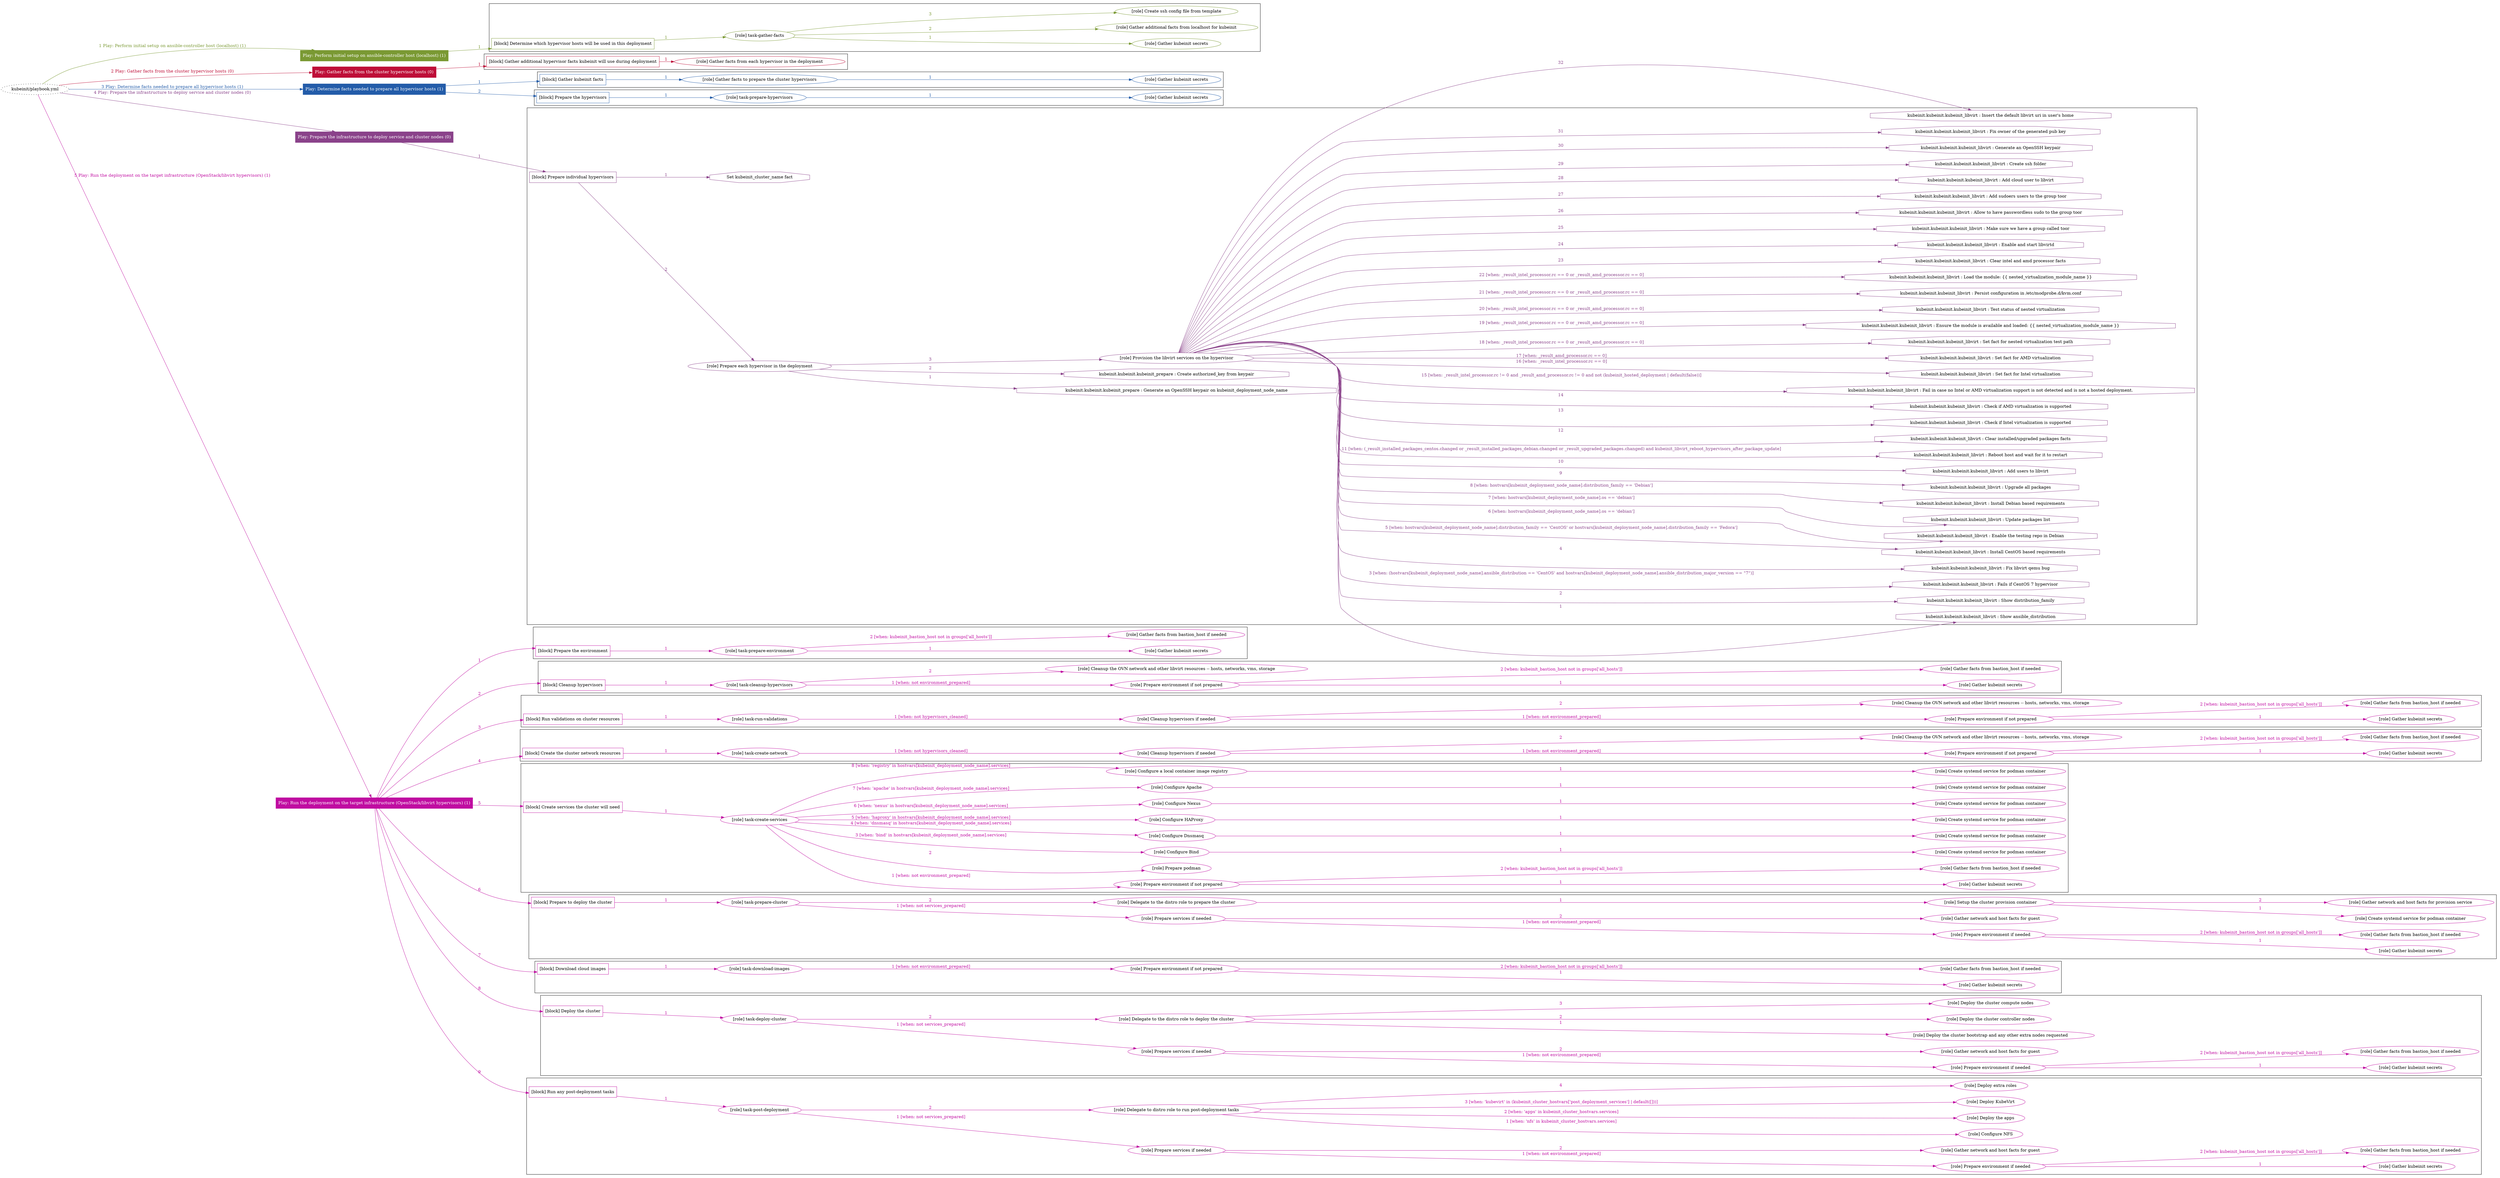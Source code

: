 digraph {
	graph [concentrate=true ordering=in rankdir=LR ratio=fill]
	edge [esep=5 sep=10]
	"kubeinit/playbook.yml" [URL="/home/runner/work/kubeinit/kubeinit/kubeinit/playbook.yml" id=playbook_8832361f style=dotted]
	"kubeinit/playbook.yml" -> play_fb7b50dc [label="1 Play: Perform initial setup on ansible-controller host (localhost) (1)" color="#7a9933" fontcolor="#7a9933" id=edge_play_fb7b50dc labeltooltip="1 Play: Perform initial setup on ansible-controller host (localhost) (1)" tooltip="1 Play: Perform initial setup on ansible-controller host (localhost) (1)"]
	subgraph "Play: Perform initial setup on ansible-controller host (localhost) (1)" {
		play_fb7b50dc [label="Play: Perform initial setup on ansible-controller host (localhost) (1)" URL="/home/runner/work/kubeinit/kubeinit/kubeinit/playbook.yml" color="#7a9933" fontcolor="#ffffff" id=play_fb7b50dc shape=box style=filled tooltip=localhost]
		play_fb7b50dc -> block_d6e3ef07 [label=1 color="#7a9933" fontcolor="#7a9933" id=edge_block_d6e3ef07 labeltooltip=1 tooltip=1]
		subgraph cluster_block_d6e3ef07 {
			block_d6e3ef07 [label="[block] Determine which hypervisor hosts will be used in this deployment" URL="/home/runner/work/kubeinit/kubeinit/kubeinit/playbook.yml" color="#7a9933" id=block_d6e3ef07 labeltooltip="Determine which hypervisor hosts will be used in this deployment" shape=box tooltip="Determine which hypervisor hosts will be used in this deployment"]
			block_d6e3ef07 -> role_ea042eae [label="1 " color="#7a9933" fontcolor="#7a9933" id=edge_role_ea042eae labeltooltip="1 " tooltip="1 "]
			subgraph "task-gather-facts" {
				role_ea042eae [label="[role] task-gather-facts" URL="/home/runner/work/kubeinit/kubeinit/kubeinit/playbook.yml" color="#7a9933" id=role_ea042eae tooltip="task-gather-facts"]
				role_ea042eae -> role_7c4f4bb5 [label="1 " color="#7a9933" fontcolor="#7a9933" id=edge_role_7c4f4bb5 labeltooltip="1 " tooltip="1 "]
				subgraph "Gather kubeinit secrets" {
					role_7c4f4bb5 [label="[role] Gather kubeinit secrets" URL="/home/runner/.ansible/collections/ansible_collections/kubeinit/kubeinit/roles/kubeinit_prepare/tasks/build_hypervisors_group.yml" color="#7a9933" id=role_7c4f4bb5 tooltip="Gather kubeinit secrets"]
				}
				role_ea042eae -> role_e88271ab [label="2 " color="#7a9933" fontcolor="#7a9933" id=edge_role_e88271ab labeltooltip="2 " tooltip="2 "]
				subgraph "Gather additional facts from localhost for kubeinit" {
					role_e88271ab [label="[role] Gather additional facts from localhost for kubeinit" URL="/home/runner/.ansible/collections/ansible_collections/kubeinit/kubeinit/roles/kubeinit_prepare/tasks/build_hypervisors_group.yml" color="#7a9933" id=role_e88271ab tooltip="Gather additional facts from localhost for kubeinit"]
				}
				role_ea042eae -> role_bf041a43 [label="3 " color="#7a9933" fontcolor="#7a9933" id=edge_role_bf041a43 labeltooltip="3 " tooltip="3 "]
				subgraph "Create ssh config file from template" {
					role_bf041a43 [label="[role] Create ssh config file from template" URL="/home/runner/.ansible/collections/ansible_collections/kubeinit/kubeinit/roles/kubeinit_prepare/tasks/build_hypervisors_group.yml" color="#7a9933" id=role_bf041a43 tooltip="Create ssh config file from template"]
				}
			}
		}
	}
	"kubeinit/playbook.yml" -> play_dde302b9 [label="2 Play: Gather facts from the cluster hypervisor hosts (0)" color="#be0e38" fontcolor="#be0e38" id=edge_play_dde302b9 labeltooltip="2 Play: Gather facts from the cluster hypervisor hosts (0)" tooltip="2 Play: Gather facts from the cluster hypervisor hosts (0)"]
	subgraph "Play: Gather facts from the cluster hypervisor hosts (0)" {
		play_dde302b9 [label="Play: Gather facts from the cluster hypervisor hosts (0)" URL="/home/runner/work/kubeinit/kubeinit/kubeinit/playbook.yml" color="#be0e38" fontcolor="#ffffff" id=play_dde302b9 shape=box style=filled tooltip="Play: Gather facts from the cluster hypervisor hosts (0)"]
		play_dde302b9 -> block_35c77e4e [label=1 color="#be0e38" fontcolor="#be0e38" id=edge_block_35c77e4e labeltooltip=1 tooltip=1]
		subgraph cluster_block_35c77e4e {
			block_35c77e4e [label="[block] Gather additional hypervisor facts kubeinit will use during deployment" URL="/home/runner/work/kubeinit/kubeinit/kubeinit/playbook.yml" color="#be0e38" id=block_35c77e4e labeltooltip="Gather additional hypervisor facts kubeinit will use during deployment" shape=box tooltip="Gather additional hypervisor facts kubeinit will use during deployment"]
			block_35c77e4e -> role_5adce451 [label="1 " color="#be0e38" fontcolor="#be0e38" id=edge_role_5adce451 labeltooltip="1 " tooltip="1 "]
			subgraph "Gather facts from each hypervisor in the deployment" {
				role_5adce451 [label="[role] Gather facts from each hypervisor in the deployment" URL="/home/runner/work/kubeinit/kubeinit/kubeinit/playbook.yml" color="#be0e38" id=role_5adce451 tooltip="Gather facts from each hypervisor in the deployment"]
			}
		}
	}
	"kubeinit/playbook.yml" -> play_1c64f343 [label="3 Play: Determine facts needed to prepare all hypervisor hosts (1)" color="#235ca9" fontcolor="#235ca9" id=edge_play_1c64f343 labeltooltip="3 Play: Determine facts needed to prepare all hypervisor hosts (1)" tooltip="3 Play: Determine facts needed to prepare all hypervisor hosts (1)"]
	subgraph "Play: Determine facts needed to prepare all hypervisor hosts (1)" {
		play_1c64f343 [label="Play: Determine facts needed to prepare all hypervisor hosts (1)" URL="/home/runner/work/kubeinit/kubeinit/kubeinit/playbook.yml" color="#235ca9" fontcolor="#ffffff" id=play_1c64f343 shape=box style=filled tooltip=localhost]
		play_1c64f343 -> block_7ca471f5 [label=1 color="#235ca9" fontcolor="#235ca9" id=edge_block_7ca471f5 labeltooltip=1 tooltip=1]
		subgraph cluster_block_7ca471f5 {
			block_7ca471f5 [label="[block] Gather kubeinit facts" URL="/home/runner/work/kubeinit/kubeinit/kubeinit/playbook.yml" color="#235ca9" id=block_7ca471f5 labeltooltip="Gather kubeinit facts" shape=box tooltip="Gather kubeinit facts"]
			block_7ca471f5 -> role_f121265e [label="1 " color="#235ca9" fontcolor="#235ca9" id=edge_role_f121265e labeltooltip="1 " tooltip="1 "]
			subgraph "Gather facts to prepare the cluster hypervisors" {
				role_f121265e [label="[role] Gather facts to prepare the cluster hypervisors" URL="/home/runner/work/kubeinit/kubeinit/kubeinit/playbook.yml" color="#235ca9" id=role_f121265e tooltip="Gather facts to prepare the cluster hypervisors"]
				role_f121265e -> role_19e95360 [label="1 " color="#235ca9" fontcolor="#235ca9" id=edge_role_19e95360 labeltooltip="1 " tooltip="1 "]
				subgraph "Gather kubeinit secrets" {
					role_19e95360 [label="[role] Gather kubeinit secrets" URL="/home/runner/.ansible/collections/ansible_collections/kubeinit/kubeinit/roles/kubeinit_prepare/tasks/gather_kubeinit_facts.yml" color="#235ca9" id=role_19e95360 tooltip="Gather kubeinit secrets"]
				}
			}
		}
		play_1c64f343 -> block_682bed7f [label=2 color="#235ca9" fontcolor="#235ca9" id=edge_block_682bed7f labeltooltip=2 tooltip=2]
		subgraph cluster_block_682bed7f {
			block_682bed7f [label="[block] Prepare the hypervisors" URL="/home/runner/work/kubeinit/kubeinit/kubeinit/playbook.yml" color="#235ca9" id=block_682bed7f labeltooltip="Prepare the hypervisors" shape=box tooltip="Prepare the hypervisors"]
			block_682bed7f -> role_dd1b0e29 [label="1 " color="#235ca9" fontcolor="#235ca9" id=edge_role_dd1b0e29 labeltooltip="1 " tooltip="1 "]
			subgraph "task-prepare-hypervisors" {
				role_dd1b0e29 [label="[role] task-prepare-hypervisors" URL="/home/runner/work/kubeinit/kubeinit/kubeinit/playbook.yml" color="#235ca9" id=role_dd1b0e29 tooltip="task-prepare-hypervisors"]
				role_dd1b0e29 -> role_381b8f26 [label="1 " color="#235ca9" fontcolor="#235ca9" id=edge_role_381b8f26 labeltooltip="1 " tooltip="1 "]
				subgraph "Gather kubeinit secrets" {
					role_381b8f26 [label="[role] Gather kubeinit secrets" URL="/home/runner/.ansible/collections/ansible_collections/kubeinit/kubeinit/roles/kubeinit_prepare/tasks/gather_kubeinit_facts.yml" color="#235ca9" id=role_381b8f26 tooltip="Gather kubeinit secrets"]
				}
			}
		}
	}
	"kubeinit/playbook.yml" -> play_638ae501 [label="4 Play: Prepare the infrastructure to deploy service and cluster nodes (0)" color="#8a428a" fontcolor="#8a428a" id=edge_play_638ae501 labeltooltip="4 Play: Prepare the infrastructure to deploy service and cluster nodes (0)" tooltip="4 Play: Prepare the infrastructure to deploy service and cluster nodes (0)"]
	subgraph "Play: Prepare the infrastructure to deploy service and cluster nodes (0)" {
		play_638ae501 [label="Play: Prepare the infrastructure to deploy service and cluster nodes (0)" URL="/home/runner/work/kubeinit/kubeinit/kubeinit/playbook.yml" color="#8a428a" fontcolor="#ffffff" id=play_638ae501 shape=box style=filled tooltip="Play: Prepare the infrastructure to deploy service and cluster nodes (0)"]
		play_638ae501 -> block_9a70b09a [label=1 color="#8a428a" fontcolor="#8a428a" id=edge_block_9a70b09a labeltooltip=1 tooltip=1]
		subgraph cluster_block_9a70b09a {
			block_9a70b09a [label="[block] Prepare individual hypervisors" URL="/home/runner/work/kubeinit/kubeinit/kubeinit/playbook.yml" color="#8a428a" id=block_9a70b09a labeltooltip="Prepare individual hypervisors" shape=box tooltip="Prepare individual hypervisors"]
			block_9a70b09a -> role_0c49ab7f [label="2 " color="#8a428a" fontcolor="#8a428a" id=edge_role_0c49ab7f labeltooltip="2 " tooltip="2 "]
			subgraph "Prepare each hypervisor in the deployment" {
				role_0c49ab7f [label="[role] Prepare each hypervisor in the deployment" URL="/home/runner/work/kubeinit/kubeinit/kubeinit/playbook.yml" color="#8a428a" id=role_0c49ab7f tooltip="Prepare each hypervisor in the deployment"]
				task_9b80ab36 [label="kubeinit.kubeinit.kubeinit_prepare : Generate an OpenSSH keypair on kubeinit_deployment_node_name" URL="/home/runner/.ansible/collections/ansible_collections/kubeinit/kubeinit/roles/kubeinit_prepare/tasks/prepare_hypervisor.yml" color="#8a428a" id=task_9b80ab36 shape=octagon tooltip="kubeinit.kubeinit.kubeinit_prepare : Generate an OpenSSH keypair on kubeinit_deployment_node_name"]
				role_0c49ab7f -> task_9b80ab36 [label="1 " color="#8a428a" fontcolor="#8a428a" id=edge_task_9b80ab36 labeltooltip="1 " tooltip="1 "]
				task_265442b9 [label="kubeinit.kubeinit.kubeinit_prepare : Create authorized_key from keypair" URL="/home/runner/.ansible/collections/ansible_collections/kubeinit/kubeinit/roles/kubeinit_prepare/tasks/prepare_hypervisor.yml" color="#8a428a" id=task_265442b9 shape=octagon tooltip="kubeinit.kubeinit.kubeinit_prepare : Create authorized_key from keypair"]
				role_0c49ab7f -> task_265442b9 [label="2 " color="#8a428a" fontcolor="#8a428a" id=edge_task_265442b9 labeltooltip="2 " tooltip="2 "]
				role_0c49ab7f -> role_f7c6406c [label="3 " color="#8a428a" fontcolor="#8a428a" id=edge_role_f7c6406c labeltooltip="3 " tooltip="3 "]
				subgraph "Provision the libvirt services on the hypervisor" {
					role_f7c6406c [label="[role] Provision the libvirt services on the hypervisor" URL="/home/runner/.ansible/collections/ansible_collections/kubeinit/kubeinit/roles/kubeinit_prepare/tasks/prepare_hypervisor.yml" color="#8a428a" id=role_f7c6406c tooltip="Provision the libvirt services on the hypervisor"]
					task_81299410 [label="kubeinit.kubeinit.kubeinit_libvirt : Show ansible_distribution" URL="/home/runner/.ansible/collections/ansible_collections/kubeinit/kubeinit/roles/kubeinit_libvirt/tasks/main.yml" color="#8a428a" id=task_81299410 shape=octagon tooltip="kubeinit.kubeinit.kubeinit_libvirt : Show ansible_distribution"]
					role_f7c6406c -> task_81299410 [label="1 " color="#8a428a" fontcolor="#8a428a" id=edge_task_81299410 labeltooltip="1 " tooltip="1 "]
					task_5ddbc675 [label="kubeinit.kubeinit.kubeinit_libvirt : Show distribution_family" URL="/home/runner/.ansible/collections/ansible_collections/kubeinit/kubeinit/roles/kubeinit_libvirt/tasks/main.yml" color="#8a428a" id=task_5ddbc675 shape=octagon tooltip="kubeinit.kubeinit.kubeinit_libvirt : Show distribution_family"]
					role_f7c6406c -> task_5ddbc675 [label="2 " color="#8a428a" fontcolor="#8a428a" id=edge_task_5ddbc675 labeltooltip="2 " tooltip="2 "]
					task_10191a6c [label="kubeinit.kubeinit.kubeinit_libvirt : Fails if CentOS 7 hypervisor" URL="/home/runner/.ansible/collections/ansible_collections/kubeinit/kubeinit/roles/kubeinit_libvirt/tasks/main.yml" color="#8a428a" id=task_10191a6c shape=octagon tooltip="kubeinit.kubeinit.kubeinit_libvirt : Fails if CentOS 7 hypervisor"]
					role_f7c6406c -> task_10191a6c [label="3 [when: (hostvars[kubeinit_deployment_node_name].ansible_distribution == 'CentOS' and hostvars[kubeinit_deployment_node_name].ansible_distribution_major_version == \"7\")]" color="#8a428a" fontcolor="#8a428a" id=edge_task_10191a6c labeltooltip="3 [when: (hostvars[kubeinit_deployment_node_name].ansible_distribution == 'CentOS' and hostvars[kubeinit_deployment_node_name].ansible_distribution_major_version == \"7\")]" tooltip="3 [when: (hostvars[kubeinit_deployment_node_name].ansible_distribution == 'CentOS' and hostvars[kubeinit_deployment_node_name].ansible_distribution_major_version == \"7\")]"]
					task_230d0cef [label="kubeinit.kubeinit.kubeinit_libvirt : Fix libvirt qemu bug" URL="/home/runner/.ansible/collections/ansible_collections/kubeinit/kubeinit/roles/kubeinit_libvirt/tasks/main.yml" color="#8a428a" id=task_230d0cef shape=octagon tooltip="kubeinit.kubeinit.kubeinit_libvirt : Fix libvirt qemu bug"]
					role_f7c6406c -> task_230d0cef [label="4 " color="#8a428a" fontcolor="#8a428a" id=edge_task_230d0cef labeltooltip="4 " tooltip="4 "]
					task_2507d609 [label="kubeinit.kubeinit.kubeinit_libvirt : Install CentOS based requirements" URL="/home/runner/.ansible/collections/ansible_collections/kubeinit/kubeinit/roles/kubeinit_libvirt/tasks/main.yml" color="#8a428a" id=task_2507d609 shape=octagon tooltip="kubeinit.kubeinit.kubeinit_libvirt : Install CentOS based requirements"]
					role_f7c6406c -> task_2507d609 [label="5 [when: hostvars[kubeinit_deployment_node_name].distribution_family == 'CentOS' or hostvars[kubeinit_deployment_node_name].distribution_family == 'Fedora']" color="#8a428a" fontcolor="#8a428a" id=edge_task_2507d609 labeltooltip="5 [when: hostvars[kubeinit_deployment_node_name].distribution_family == 'CentOS' or hostvars[kubeinit_deployment_node_name].distribution_family == 'Fedora']" tooltip="5 [when: hostvars[kubeinit_deployment_node_name].distribution_family == 'CentOS' or hostvars[kubeinit_deployment_node_name].distribution_family == 'Fedora']"]
					task_e31292e5 [label="kubeinit.kubeinit.kubeinit_libvirt : Enable the testing repo in Debian" URL="/home/runner/.ansible/collections/ansible_collections/kubeinit/kubeinit/roles/kubeinit_libvirt/tasks/main.yml" color="#8a428a" id=task_e31292e5 shape=octagon tooltip="kubeinit.kubeinit.kubeinit_libvirt : Enable the testing repo in Debian"]
					role_f7c6406c -> task_e31292e5 [label="6 [when: hostvars[kubeinit_deployment_node_name].os == 'debian']" color="#8a428a" fontcolor="#8a428a" id=edge_task_e31292e5 labeltooltip="6 [when: hostvars[kubeinit_deployment_node_name].os == 'debian']" tooltip="6 [when: hostvars[kubeinit_deployment_node_name].os == 'debian']"]
					task_86d0bc04 [label="kubeinit.kubeinit.kubeinit_libvirt : Update packages list" URL="/home/runner/.ansible/collections/ansible_collections/kubeinit/kubeinit/roles/kubeinit_libvirt/tasks/main.yml" color="#8a428a" id=task_86d0bc04 shape=octagon tooltip="kubeinit.kubeinit.kubeinit_libvirt : Update packages list"]
					role_f7c6406c -> task_86d0bc04 [label="7 [when: hostvars[kubeinit_deployment_node_name].os == 'debian']" color="#8a428a" fontcolor="#8a428a" id=edge_task_86d0bc04 labeltooltip="7 [when: hostvars[kubeinit_deployment_node_name].os == 'debian']" tooltip="7 [when: hostvars[kubeinit_deployment_node_name].os == 'debian']"]
					task_907b46e3 [label="kubeinit.kubeinit.kubeinit_libvirt : Install Debian based requirements" URL="/home/runner/.ansible/collections/ansible_collections/kubeinit/kubeinit/roles/kubeinit_libvirt/tasks/main.yml" color="#8a428a" id=task_907b46e3 shape=octagon tooltip="kubeinit.kubeinit.kubeinit_libvirt : Install Debian based requirements"]
					role_f7c6406c -> task_907b46e3 [label="8 [when: hostvars[kubeinit_deployment_node_name].distribution_family == 'Debian']" color="#8a428a" fontcolor="#8a428a" id=edge_task_907b46e3 labeltooltip="8 [when: hostvars[kubeinit_deployment_node_name].distribution_family == 'Debian']" tooltip="8 [when: hostvars[kubeinit_deployment_node_name].distribution_family == 'Debian']"]
					task_4a835625 [label="kubeinit.kubeinit.kubeinit_libvirt : Upgrade all packages" URL="/home/runner/.ansible/collections/ansible_collections/kubeinit/kubeinit/roles/kubeinit_libvirt/tasks/main.yml" color="#8a428a" id=task_4a835625 shape=octagon tooltip="kubeinit.kubeinit.kubeinit_libvirt : Upgrade all packages"]
					role_f7c6406c -> task_4a835625 [label="9 " color="#8a428a" fontcolor="#8a428a" id=edge_task_4a835625 labeltooltip="9 " tooltip="9 "]
					task_4524b50d [label="kubeinit.kubeinit.kubeinit_libvirt : Add users to libvirt" URL="/home/runner/.ansible/collections/ansible_collections/kubeinit/kubeinit/roles/kubeinit_libvirt/tasks/main.yml" color="#8a428a" id=task_4524b50d shape=octagon tooltip="kubeinit.kubeinit.kubeinit_libvirt : Add users to libvirt"]
					role_f7c6406c -> task_4524b50d [label="10 " color="#8a428a" fontcolor="#8a428a" id=edge_task_4524b50d labeltooltip="10 " tooltip="10 "]
					task_56dc5c90 [label="kubeinit.kubeinit.kubeinit_libvirt : Reboot host and wait for it to restart" URL="/home/runner/.ansible/collections/ansible_collections/kubeinit/kubeinit/roles/kubeinit_libvirt/tasks/main.yml" color="#8a428a" id=task_56dc5c90 shape=octagon tooltip="kubeinit.kubeinit.kubeinit_libvirt : Reboot host and wait for it to restart"]
					role_f7c6406c -> task_56dc5c90 [label="11 [when: (_result_installed_packages_centos.changed or _result_installed_packages_debian.changed or _result_upgraded_packages.changed) and kubeinit_libvirt_reboot_hypervisors_after_package_update]" color="#8a428a" fontcolor="#8a428a" id=edge_task_56dc5c90 labeltooltip="11 [when: (_result_installed_packages_centos.changed or _result_installed_packages_debian.changed or _result_upgraded_packages.changed) and kubeinit_libvirt_reboot_hypervisors_after_package_update]" tooltip="11 [when: (_result_installed_packages_centos.changed or _result_installed_packages_debian.changed or _result_upgraded_packages.changed) and kubeinit_libvirt_reboot_hypervisors_after_package_update]"]
					task_ae62576c [label="kubeinit.kubeinit.kubeinit_libvirt : Clear installed/upgraded packages facts" URL="/home/runner/.ansible/collections/ansible_collections/kubeinit/kubeinit/roles/kubeinit_libvirt/tasks/main.yml" color="#8a428a" id=task_ae62576c shape=octagon tooltip="kubeinit.kubeinit.kubeinit_libvirt : Clear installed/upgraded packages facts"]
					role_f7c6406c -> task_ae62576c [label="12 " color="#8a428a" fontcolor="#8a428a" id=edge_task_ae62576c labeltooltip="12 " tooltip="12 "]
					task_5cf2266e [label="kubeinit.kubeinit.kubeinit_libvirt : Check if Intel virtualization is supported" URL="/home/runner/.ansible/collections/ansible_collections/kubeinit/kubeinit/roles/kubeinit_libvirt/tasks/main.yml" color="#8a428a" id=task_5cf2266e shape=octagon tooltip="kubeinit.kubeinit.kubeinit_libvirt : Check if Intel virtualization is supported"]
					role_f7c6406c -> task_5cf2266e [label="13 " color="#8a428a" fontcolor="#8a428a" id=edge_task_5cf2266e labeltooltip="13 " tooltip="13 "]
					task_f37c4802 [label="kubeinit.kubeinit.kubeinit_libvirt : Check if AMD virtualization is supported" URL="/home/runner/.ansible/collections/ansible_collections/kubeinit/kubeinit/roles/kubeinit_libvirt/tasks/main.yml" color="#8a428a" id=task_f37c4802 shape=octagon tooltip="kubeinit.kubeinit.kubeinit_libvirt : Check if AMD virtualization is supported"]
					role_f7c6406c -> task_f37c4802 [label="14 " color="#8a428a" fontcolor="#8a428a" id=edge_task_f37c4802 labeltooltip="14 " tooltip="14 "]
					task_ab1c9d41 [label="kubeinit.kubeinit.kubeinit_libvirt : Fail in case no Intel or AMD virtualization support is not detected and is not a hosted deployment." URL="/home/runner/.ansible/collections/ansible_collections/kubeinit/kubeinit/roles/kubeinit_libvirt/tasks/main.yml" color="#8a428a" id=task_ab1c9d41 shape=octagon tooltip="kubeinit.kubeinit.kubeinit_libvirt : Fail in case no Intel or AMD virtualization support is not detected and is not a hosted deployment."]
					role_f7c6406c -> task_ab1c9d41 [label="15 [when: _result_intel_processor.rc != 0 and _result_amd_processor.rc != 0 and not (kubeinit_hosted_deployment | default(false))]" color="#8a428a" fontcolor="#8a428a" id=edge_task_ab1c9d41 labeltooltip="15 [when: _result_intel_processor.rc != 0 and _result_amd_processor.rc != 0 and not (kubeinit_hosted_deployment | default(false))]" tooltip="15 [when: _result_intel_processor.rc != 0 and _result_amd_processor.rc != 0 and not (kubeinit_hosted_deployment | default(false))]"]
					task_dccbd6f1 [label="kubeinit.kubeinit.kubeinit_libvirt : Set fact for Intel virtualization" URL="/home/runner/.ansible/collections/ansible_collections/kubeinit/kubeinit/roles/kubeinit_libvirt/tasks/main.yml" color="#8a428a" id=task_dccbd6f1 shape=octagon tooltip="kubeinit.kubeinit.kubeinit_libvirt : Set fact for Intel virtualization"]
					role_f7c6406c -> task_dccbd6f1 [label="16 [when: _result_intel_processor.rc == 0]" color="#8a428a" fontcolor="#8a428a" id=edge_task_dccbd6f1 labeltooltip="16 [when: _result_intel_processor.rc == 0]" tooltip="16 [when: _result_intel_processor.rc == 0]"]
					task_30c577cd [label="kubeinit.kubeinit.kubeinit_libvirt : Set fact for AMD virtualization" URL="/home/runner/.ansible/collections/ansible_collections/kubeinit/kubeinit/roles/kubeinit_libvirt/tasks/main.yml" color="#8a428a" id=task_30c577cd shape=octagon tooltip="kubeinit.kubeinit.kubeinit_libvirt : Set fact for AMD virtualization"]
					role_f7c6406c -> task_30c577cd [label="17 [when: _result_amd_processor.rc == 0]" color="#8a428a" fontcolor="#8a428a" id=edge_task_30c577cd labeltooltip="17 [when: _result_amd_processor.rc == 0]" tooltip="17 [when: _result_amd_processor.rc == 0]"]
					task_9fde431c [label="kubeinit.kubeinit.kubeinit_libvirt : Set fact for nested virtualization test path" URL="/home/runner/.ansible/collections/ansible_collections/kubeinit/kubeinit/roles/kubeinit_libvirt/tasks/main.yml" color="#8a428a" id=task_9fde431c shape=octagon tooltip="kubeinit.kubeinit.kubeinit_libvirt : Set fact for nested virtualization test path"]
					role_f7c6406c -> task_9fde431c [label="18 [when: _result_intel_processor.rc == 0 or _result_amd_processor.rc == 0]" color="#8a428a" fontcolor="#8a428a" id=edge_task_9fde431c labeltooltip="18 [when: _result_intel_processor.rc == 0 or _result_amd_processor.rc == 0]" tooltip="18 [when: _result_intel_processor.rc == 0 or _result_amd_processor.rc == 0]"]
					task_416f3100 [label="kubeinit.kubeinit.kubeinit_libvirt : Ensure the module is available and loaded: {{ nested_virtualization_module_name }}" URL="/home/runner/.ansible/collections/ansible_collections/kubeinit/kubeinit/roles/kubeinit_libvirt/tasks/main.yml" color="#8a428a" id=task_416f3100 shape=octagon tooltip="kubeinit.kubeinit.kubeinit_libvirt : Ensure the module is available and loaded: {{ nested_virtualization_module_name }}"]
					role_f7c6406c -> task_416f3100 [label="19 [when: _result_intel_processor.rc == 0 or _result_amd_processor.rc == 0]" color="#8a428a" fontcolor="#8a428a" id=edge_task_416f3100 labeltooltip="19 [when: _result_intel_processor.rc == 0 or _result_amd_processor.rc == 0]" tooltip="19 [when: _result_intel_processor.rc == 0 or _result_amd_processor.rc == 0]"]
					task_87ad2700 [label="kubeinit.kubeinit.kubeinit_libvirt : Test status of nested virtualization" URL="/home/runner/.ansible/collections/ansible_collections/kubeinit/kubeinit/roles/kubeinit_libvirt/tasks/main.yml" color="#8a428a" id=task_87ad2700 shape=octagon tooltip="kubeinit.kubeinit.kubeinit_libvirt : Test status of nested virtualization"]
					role_f7c6406c -> task_87ad2700 [label="20 [when: _result_intel_processor.rc == 0 or _result_amd_processor.rc == 0]" color="#8a428a" fontcolor="#8a428a" id=edge_task_87ad2700 labeltooltip="20 [when: _result_intel_processor.rc == 0 or _result_amd_processor.rc == 0]" tooltip="20 [when: _result_intel_processor.rc == 0 or _result_amd_processor.rc == 0]"]
					task_f7d7c7c1 [label="kubeinit.kubeinit.kubeinit_libvirt : Persist configuration in /etc/modprobe.d/kvm.conf" URL="/home/runner/.ansible/collections/ansible_collections/kubeinit/kubeinit/roles/kubeinit_libvirt/tasks/main.yml" color="#8a428a" id=task_f7d7c7c1 shape=octagon tooltip="kubeinit.kubeinit.kubeinit_libvirt : Persist configuration in /etc/modprobe.d/kvm.conf"]
					role_f7c6406c -> task_f7d7c7c1 [label="21 [when: _result_intel_processor.rc == 0 or _result_amd_processor.rc == 0]" color="#8a428a" fontcolor="#8a428a" id=edge_task_f7d7c7c1 labeltooltip="21 [when: _result_intel_processor.rc == 0 or _result_amd_processor.rc == 0]" tooltip="21 [when: _result_intel_processor.rc == 0 or _result_amd_processor.rc == 0]"]
					task_7fbf7a97 [label="kubeinit.kubeinit.kubeinit_libvirt : Load the module: {{ nested_virtualization_module_name }}" URL="/home/runner/.ansible/collections/ansible_collections/kubeinit/kubeinit/roles/kubeinit_libvirt/tasks/main.yml" color="#8a428a" id=task_7fbf7a97 shape=octagon tooltip="kubeinit.kubeinit.kubeinit_libvirt : Load the module: {{ nested_virtualization_module_name }}"]
					role_f7c6406c -> task_7fbf7a97 [label="22 [when: _result_intel_processor.rc == 0 or _result_amd_processor.rc == 0]" color="#8a428a" fontcolor="#8a428a" id=edge_task_7fbf7a97 labeltooltip="22 [when: _result_intel_processor.rc == 0 or _result_amd_processor.rc == 0]" tooltip="22 [when: _result_intel_processor.rc == 0 or _result_amd_processor.rc == 0]"]
					task_161f25ac [label="kubeinit.kubeinit.kubeinit_libvirt : Clear intel and amd processor facts" URL="/home/runner/.ansible/collections/ansible_collections/kubeinit/kubeinit/roles/kubeinit_libvirt/tasks/main.yml" color="#8a428a" id=task_161f25ac shape=octagon tooltip="kubeinit.kubeinit.kubeinit_libvirt : Clear intel and amd processor facts"]
					role_f7c6406c -> task_161f25ac [label="23 " color="#8a428a" fontcolor="#8a428a" id=edge_task_161f25ac labeltooltip="23 " tooltip="23 "]
					task_8ed04770 [label="kubeinit.kubeinit.kubeinit_libvirt : Enable and start libvirtd" URL="/home/runner/.ansible/collections/ansible_collections/kubeinit/kubeinit/roles/kubeinit_libvirt/tasks/main.yml" color="#8a428a" id=task_8ed04770 shape=octagon tooltip="kubeinit.kubeinit.kubeinit_libvirt : Enable and start libvirtd"]
					role_f7c6406c -> task_8ed04770 [label="24 " color="#8a428a" fontcolor="#8a428a" id=edge_task_8ed04770 labeltooltip="24 " tooltip="24 "]
					task_f4c78ed4 [label="kubeinit.kubeinit.kubeinit_libvirt : Make sure we have a group called toor" URL="/home/runner/.ansible/collections/ansible_collections/kubeinit/kubeinit/roles/kubeinit_libvirt/tasks/60_create_cloud_user.yml" color="#8a428a" id=task_f4c78ed4 shape=octagon tooltip="kubeinit.kubeinit.kubeinit_libvirt : Make sure we have a group called toor"]
					role_f7c6406c -> task_f4c78ed4 [label="25 " color="#8a428a" fontcolor="#8a428a" id=edge_task_f4c78ed4 labeltooltip="25 " tooltip="25 "]
					task_82c20dcf [label="kubeinit.kubeinit.kubeinit_libvirt : Allow to have passwordless sudo to the group toor" URL="/home/runner/.ansible/collections/ansible_collections/kubeinit/kubeinit/roles/kubeinit_libvirt/tasks/60_create_cloud_user.yml" color="#8a428a" id=task_82c20dcf shape=octagon tooltip="kubeinit.kubeinit.kubeinit_libvirt : Allow to have passwordless sudo to the group toor"]
					role_f7c6406c -> task_82c20dcf [label="26 " color="#8a428a" fontcolor="#8a428a" id=edge_task_82c20dcf labeltooltip="26 " tooltip="26 "]
					task_698a7846 [label="kubeinit.kubeinit.kubeinit_libvirt : Add sudoers users to the group toor" URL="/home/runner/.ansible/collections/ansible_collections/kubeinit/kubeinit/roles/kubeinit_libvirt/tasks/60_create_cloud_user.yml" color="#8a428a" id=task_698a7846 shape=octagon tooltip="kubeinit.kubeinit.kubeinit_libvirt : Add sudoers users to the group toor"]
					role_f7c6406c -> task_698a7846 [label="27 " color="#8a428a" fontcolor="#8a428a" id=edge_task_698a7846 labeltooltip="27 " tooltip="27 "]
					task_00626c78 [label="kubeinit.kubeinit.kubeinit_libvirt : Add cloud user to libvirt" URL="/home/runner/.ansible/collections/ansible_collections/kubeinit/kubeinit/roles/kubeinit_libvirt/tasks/60_create_cloud_user.yml" color="#8a428a" id=task_00626c78 shape=octagon tooltip="kubeinit.kubeinit.kubeinit_libvirt : Add cloud user to libvirt"]
					role_f7c6406c -> task_00626c78 [label="28 " color="#8a428a" fontcolor="#8a428a" id=edge_task_00626c78 labeltooltip="28 " tooltip="28 "]
					task_a5020e73 [label="kubeinit.kubeinit.kubeinit_libvirt : Create ssh folder" URL="/home/runner/.ansible/collections/ansible_collections/kubeinit/kubeinit/roles/kubeinit_libvirt/tasks/60_create_cloud_user.yml" color="#8a428a" id=task_a5020e73 shape=octagon tooltip="kubeinit.kubeinit.kubeinit_libvirt : Create ssh folder"]
					role_f7c6406c -> task_a5020e73 [label="29 " color="#8a428a" fontcolor="#8a428a" id=edge_task_a5020e73 labeltooltip="29 " tooltip="29 "]
					task_d9cce4da [label="kubeinit.kubeinit.kubeinit_libvirt : Generate an OpenSSH keypair" URL="/home/runner/.ansible/collections/ansible_collections/kubeinit/kubeinit/roles/kubeinit_libvirt/tasks/60_create_cloud_user.yml" color="#8a428a" id=task_d9cce4da shape=octagon tooltip="kubeinit.kubeinit.kubeinit_libvirt : Generate an OpenSSH keypair"]
					role_f7c6406c -> task_d9cce4da [label="30 " color="#8a428a" fontcolor="#8a428a" id=edge_task_d9cce4da labeltooltip="30 " tooltip="30 "]
					task_91f39bd8 [label="kubeinit.kubeinit.kubeinit_libvirt : Fix owner of the generated pub key" URL="/home/runner/.ansible/collections/ansible_collections/kubeinit/kubeinit/roles/kubeinit_libvirt/tasks/60_create_cloud_user.yml" color="#8a428a" id=task_91f39bd8 shape=octagon tooltip="kubeinit.kubeinit.kubeinit_libvirt : Fix owner of the generated pub key"]
					role_f7c6406c -> task_91f39bd8 [label="31 " color="#8a428a" fontcolor="#8a428a" id=edge_task_91f39bd8 labeltooltip="31 " tooltip="31 "]
					task_30c72eb1 [label="kubeinit.kubeinit.kubeinit_libvirt : Insert the default libvirt uri in user's home" URL="/home/runner/.ansible/collections/ansible_collections/kubeinit/kubeinit/roles/kubeinit_libvirt/tasks/60_create_cloud_user.yml" color="#8a428a" id=task_30c72eb1 shape=octagon tooltip="kubeinit.kubeinit.kubeinit_libvirt : Insert the default libvirt uri in user's home"]
					role_f7c6406c -> task_30c72eb1 [label="32 " color="#8a428a" fontcolor="#8a428a" id=edge_task_30c72eb1 labeltooltip="32 " tooltip="32 "]
				}
			}
			task_bfc7970a [label="Set kubeinit_cluster_name fact" URL="/home/runner/work/kubeinit/kubeinit/kubeinit/playbook.yml" color="#8a428a" id=task_bfc7970a shape=octagon tooltip="Set kubeinit_cluster_name fact"]
			block_9a70b09a -> task_bfc7970a [label="1 " color="#8a428a" fontcolor="#8a428a" id=edge_task_bfc7970a labeltooltip="1 " tooltip="1 "]
		}
	}
	"kubeinit/playbook.yml" -> play_e6959d1b [label="5 Play: Run the deployment on the target infrastructure (OpenStack/libvirt hypervisors) (1)" color="#c00ca1" fontcolor="#c00ca1" id=edge_play_e6959d1b labeltooltip="5 Play: Run the deployment on the target infrastructure (OpenStack/libvirt hypervisors) (1)" tooltip="5 Play: Run the deployment on the target infrastructure (OpenStack/libvirt hypervisors) (1)"]
	subgraph "Play: Run the deployment on the target infrastructure (OpenStack/libvirt hypervisors) (1)" {
		play_e6959d1b [label="Play: Run the deployment on the target infrastructure (OpenStack/libvirt hypervisors) (1)" URL="/home/runner/work/kubeinit/kubeinit/kubeinit/playbook.yml" color="#c00ca1" fontcolor="#ffffff" id=play_e6959d1b shape=box style=filled tooltip=localhost]
		play_e6959d1b -> block_bc46255d [label=1 color="#c00ca1" fontcolor="#c00ca1" id=edge_block_bc46255d labeltooltip=1 tooltip=1]
		subgraph cluster_block_bc46255d {
			block_bc46255d [label="[block] Prepare the environment" URL="/home/runner/work/kubeinit/kubeinit/kubeinit/playbook.yml" color="#c00ca1" id=block_bc46255d labeltooltip="Prepare the environment" shape=box tooltip="Prepare the environment"]
			block_bc46255d -> role_307fff57 [label="1 " color="#c00ca1" fontcolor="#c00ca1" id=edge_role_307fff57 labeltooltip="1 " tooltip="1 "]
			subgraph "task-prepare-environment" {
				role_307fff57 [label="[role] task-prepare-environment" URL="/home/runner/work/kubeinit/kubeinit/kubeinit/playbook.yml" color="#c00ca1" id=role_307fff57 tooltip="task-prepare-environment"]
				role_307fff57 -> role_6ac091e5 [label="1 " color="#c00ca1" fontcolor="#c00ca1" id=edge_role_6ac091e5 labeltooltip="1 " tooltip="1 "]
				subgraph "Gather kubeinit secrets" {
					role_6ac091e5 [label="[role] Gather kubeinit secrets" URL="/home/runner/.ansible/collections/ansible_collections/kubeinit/kubeinit/roles/kubeinit_prepare/tasks/gather_kubeinit_facts.yml" color="#c00ca1" id=role_6ac091e5 tooltip="Gather kubeinit secrets"]
				}
				role_307fff57 -> role_06e85ecb [label="2 [when: kubeinit_bastion_host not in groups['all_hosts']]" color="#c00ca1" fontcolor="#c00ca1" id=edge_role_06e85ecb labeltooltip="2 [when: kubeinit_bastion_host not in groups['all_hosts']]" tooltip="2 [when: kubeinit_bastion_host not in groups['all_hosts']]"]
				subgraph "Gather facts from bastion_host if needed" {
					role_06e85ecb [label="[role] Gather facts from bastion_host if needed" URL="/home/runner/.ansible/collections/ansible_collections/kubeinit/kubeinit/roles/kubeinit_prepare/tasks/main.yml" color="#c00ca1" id=role_06e85ecb tooltip="Gather facts from bastion_host if needed"]
				}
			}
		}
		play_e6959d1b -> block_3d224ebd [label=2 color="#c00ca1" fontcolor="#c00ca1" id=edge_block_3d224ebd labeltooltip=2 tooltip=2]
		subgraph cluster_block_3d224ebd {
			block_3d224ebd [label="[block] Cleanup hypervisors" URL="/home/runner/work/kubeinit/kubeinit/kubeinit/playbook.yml" color="#c00ca1" id=block_3d224ebd labeltooltip="Cleanup hypervisors" shape=box tooltip="Cleanup hypervisors"]
			block_3d224ebd -> role_a5887339 [label="1 " color="#c00ca1" fontcolor="#c00ca1" id=edge_role_a5887339 labeltooltip="1 " tooltip="1 "]
			subgraph "task-cleanup-hypervisors" {
				role_a5887339 [label="[role] task-cleanup-hypervisors" URL="/home/runner/work/kubeinit/kubeinit/kubeinit/playbook.yml" color="#c00ca1" id=role_a5887339 tooltip="task-cleanup-hypervisors"]
				role_a5887339 -> role_edc49f3b [label="1 [when: not environment_prepared]" color="#c00ca1" fontcolor="#c00ca1" id=edge_role_edc49f3b labeltooltip="1 [when: not environment_prepared]" tooltip="1 [when: not environment_prepared]"]
				subgraph "Prepare environment if not prepared" {
					role_edc49f3b [label="[role] Prepare environment if not prepared" URL="/home/runner/.ansible/collections/ansible_collections/kubeinit/kubeinit/roles/kubeinit_libvirt/tasks/cleanup_hypervisors.yml" color="#c00ca1" id=role_edc49f3b tooltip="Prepare environment if not prepared"]
					role_edc49f3b -> role_e1b5b582 [label="1 " color="#c00ca1" fontcolor="#c00ca1" id=edge_role_e1b5b582 labeltooltip="1 " tooltip="1 "]
					subgraph "Gather kubeinit secrets" {
						role_e1b5b582 [label="[role] Gather kubeinit secrets" URL="/home/runner/.ansible/collections/ansible_collections/kubeinit/kubeinit/roles/kubeinit_prepare/tasks/gather_kubeinit_facts.yml" color="#c00ca1" id=role_e1b5b582 tooltip="Gather kubeinit secrets"]
					}
					role_edc49f3b -> role_53cc22f0 [label="2 [when: kubeinit_bastion_host not in groups['all_hosts']]" color="#c00ca1" fontcolor="#c00ca1" id=edge_role_53cc22f0 labeltooltip="2 [when: kubeinit_bastion_host not in groups['all_hosts']]" tooltip="2 [when: kubeinit_bastion_host not in groups['all_hosts']]"]
					subgraph "Gather facts from bastion_host if needed" {
						role_53cc22f0 [label="[role] Gather facts from bastion_host if needed" URL="/home/runner/.ansible/collections/ansible_collections/kubeinit/kubeinit/roles/kubeinit_prepare/tasks/main.yml" color="#c00ca1" id=role_53cc22f0 tooltip="Gather facts from bastion_host if needed"]
					}
				}
				role_a5887339 -> role_ea63fb0e [label="2 " color="#c00ca1" fontcolor="#c00ca1" id=edge_role_ea63fb0e labeltooltip="2 " tooltip="2 "]
				subgraph "Cleanup the OVN network and other libvirt resources -- hosts, networks, vms, storage" {
					role_ea63fb0e [label="[role] Cleanup the OVN network and other libvirt resources -- hosts, networks, vms, storage" URL="/home/runner/.ansible/collections/ansible_collections/kubeinit/kubeinit/roles/kubeinit_libvirt/tasks/cleanup_hypervisors.yml" color="#c00ca1" id=role_ea63fb0e tooltip="Cleanup the OVN network and other libvirt resources -- hosts, networks, vms, storage"]
				}
			}
		}
		play_e6959d1b -> block_8928bcb1 [label=3 color="#c00ca1" fontcolor="#c00ca1" id=edge_block_8928bcb1 labeltooltip=3 tooltip=3]
		subgraph cluster_block_8928bcb1 {
			block_8928bcb1 [label="[block] Run validations on cluster resources" URL="/home/runner/work/kubeinit/kubeinit/kubeinit/playbook.yml" color="#c00ca1" id=block_8928bcb1 labeltooltip="Run validations on cluster resources" shape=box tooltip="Run validations on cluster resources"]
			block_8928bcb1 -> role_e40a3783 [label="1 " color="#c00ca1" fontcolor="#c00ca1" id=edge_role_e40a3783 labeltooltip="1 " tooltip="1 "]
			subgraph "task-run-validations" {
				role_e40a3783 [label="[role] task-run-validations" URL="/home/runner/work/kubeinit/kubeinit/kubeinit/playbook.yml" color="#c00ca1" id=role_e40a3783 tooltip="task-run-validations"]
				role_e40a3783 -> role_7fdb53b1 [label="1 [when: not hypervisors_cleaned]" color="#c00ca1" fontcolor="#c00ca1" id=edge_role_7fdb53b1 labeltooltip="1 [when: not hypervisors_cleaned]" tooltip="1 [when: not hypervisors_cleaned]"]
				subgraph "Cleanup hypervisors if needed" {
					role_7fdb53b1 [label="[role] Cleanup hypervisors if needed" URL="/home/runner/.ansible/collections/ansible_collections/kubeinit/kubeinit/roles/kubeinit_validations/tasks/main.yml" color="#c00ca1" id=role_7fdb53b1 tooltip="Cleanup hypervisors if needed"]
					role_7fdb53b1 -> role_0d7c0822 [label="1 [when: not environment_prepared]" color="#c00ca1" fontcolor="#c00ca1" id=edge_role_0d7c0822 labeltooltip="1 [when: not environment_prepared]" tooltip="1 [when: not environment_prepared]"]
					subgraph "Prepare environment if not prepared" {
						role_0d7c0822 [label="[role] Prepare environment if not prepared" URL="/home/runner/.ansible/collections/ansible_collections/kubeinit/kubeinit/roles/kubeinit_libvirt/tasks/cleanup_hypervisors.yml" color="#c00ca1" id=role_0d7c0822 tooltip="Prepare environment if not prepared"]
						role_0d7c0822 -> role_b3db31bd [label="1 " color="#c00ca1" fontcolor="#c00ca1" id=edge_role_b3db31bd labeltooltip="1 " tooltip="1 "]
						subgraph "Gather kubeinit secrets" {
							role_b3db31bd [label="[role] Gather kubeinit secrets" URL="/home/runner/.ansible/collections/ansible_collections/kubeinit/kubeinit/roles/kubeinit_prepare/tasks/gather_kubeinit_facts.yml" color="#c00ca1" id=role_b3db31bd tooltip="Gather kubeinit secrets"]
						}
						role_0d7c0822 -> role_e0a164cf [label="2 [when: kubeinit_bastion_host not in groups['all_hosts']]" color="#c00ca1" fontcolor="#c00ca1" id=edge_role_e0a164cf labeltooltip="2 [when: kubeinit_bastion_host not in groups['all_hosts']]" tooltip="2 [when: kubeinit_bastion_host not in groups['all_hosts']]"]
						subgraph "Gather facts from bastion_host if needed" {
							role_e0a164cf [label="[role] Gather facts from bastion_host if needed" URL="/home/runner/.ansible/collections/ansible_collections/kubeinit/kubeinit/roles/kubeinit_prepare/tasks/main.yml" color="#c00ca1" id=role_e0a164cf tooltip="Gather facts from bastion_host if needed"]
						}
					}
					role_7fdb53b1 -> role_8a0677e9 [label="2 " color="#c00ca1" fontcolor="#c00ca1" id=edge_role_8a0677e9 labeltooltip="2 " tooltip="2 "]
					subgraph "Cleanup the OVN network and other libvirt resources -- hosts, networks, vms, storage" {
						role_8a0677e9 [label="[role] Cleanup the OVN network and other libvirt resources -- hosts, networks, vms, storage" URL="/home/runner/.ansible/collections/ansible_collections/kubeinit/kubeinit/roles/kubeinit_libvirt/tasks/cleanup_hypervisors.yml" color="#c00ca1" id=role_8a0677e9 tooltip="Cleanup the OVN network and other libvirt resources -- hosts, networks, vms, storage"]
					}
				}
			}
		}
		play_e6959d1b -> block_ad38c597 [label=4 color="#c00ca1" fontcolor="#c00ca1" id=edge_block_ad38c597 labeltooltip=4 tooltip=4]
		subgraph cluster_block_ad38c597 {
			block_ad38c597 [label="[block] Create the cluster network resources" URL="/home/runner/work/kubeinit/kubeinit/kubeinit/playbook.yml" color="#c00ca1" id=block_ad38c597 labeltooltip="Create the cluster network resources" shape=box tooltip="Create the cluster network resources"]
			block_ad38c597 -> role_d6353d47 [label="1 " color="#c00ca1" fontcolor="#c00ca1" id=edge_role_d6353d47 labeltooltip="1 " tooltip="1 "]
			subgraph "task-create-network" {
				role_d6353d47 [label="[role] task-create-network" URL="/home/runner/work/kubeinit/kubeinit/kubeinit/playbook.yml" color="#c00ca1" id=role_d6353d47 tooltip="task-create-network"]
				role_d6353d47 -> role_6e0c717c [label="1 [when: not hypervisors_cleaned]" color="#c00ca1" fontcolor="#c00ca1" id=edge_role_6e0c717c labeltooltip="1 [when: not hypervisors_cleaned]" tooltip="1 [when: not hypervisors_cleaned]"]
				subgraph "Cleanup hypervisors if needed" {
					role_6e0c717c [label="[role] Cleanup hypervisors if needed" URL="/home/runner/.ansible/collections/ansible_collections/kubeinit/kubeinit/roles/kubeinit_libvirt/tasks/create_network.yml" color="#c00ca1" id=role_6e0c717c tooltip="Cleanup hypervisors if needed"]
					role_6e0c717c -> role_cdf16789 [label="1 [when: not environment_prepared]" color="#c00ca1" fontcolor="#c00ca1" id=edge_role_cdf16789 labeltooltip="1 [when: not environment_prepared]" tooltip="1 [when: not environment_prepared]"]
					subgraph "Prepare environment if not prepared" {
						role_cdf16789 [label="[role] Prepare environment if not prepared" URL="/home/runner/.ansible/collections/ansible_collections/kubeinit/kubeinit/roles/kubeinit_libvirt/tasks/cleanup_hypervisors.yml" color="#c00ca1" id=role_cdf16789 tooltip="Prepare environment if not prepared"]
						role_cdf16789 -> role_013a2474 [label="1 " color="#c00ca1" fontcolor="#c00ca1" id=edge_role_013a2474 labeltooltip="1 " tooltip="1 "]
						subgraph "Gather kubeinit secrets" {
							role_013a2474 [label="[role] Gather kubeinit secrets" URL="/home/runner/.ansible/collections/ansible_collections/kubeinit/kubeinit/roles/kubeinit_prepare/tasks/gather_kubeinit_facts.yml" color="#c00ca1" id=role_013a2474 tooltip="Gather kubeinit secrets"]
						}
						role_cdf16789 -> role_d8297ab0 [label="2 [when: kubeinit_bastion_host not in groups['all_hosts']]" color="#c00ca1" fontcolor="#c00ca1" id=edge_role_d8297ab0 labeltooltip="2 [when: kubeinit_bastion_host not in groups['all_hosts']]" tooltip="2 [when: kubeinit_bastion_host not in groups['all_hosts']]"]
						subgraph "Gather facts from bastion_host if needed" {
							role_d8297ab0 [label="[role] Gather facts from bastion_host if needed" URL="/home/runner/.ansible/collections/ansible_collections/kubeinit/kubeinit/roles/kubeinit_prepare/tasks/main.yml" color="#c00ca1" id=role_d8297ab0 tooltip="Gather facts from bastion_host if needed"]
						}
					}
					role_6e0c717c -> role_c0ad9974 [label="2 " color="#c00ca1" fontcolor="#c00ca1" id=edge_role_c0ad9974 labeltooltip="2 " tooltip="2 "]
					subgraph "Cleanup the OVN network and other libvirt resources -- hosts, networks, vms, storage" {
						role_c0ad9974 [label="[role] Cleanup the OVN network and other libvirt resources -- hosts, networks, vms, storage" URL="/home/runner/.ansible/collections/ansible_collections/kubeinit/kubeinit/roles/kubeinit_libvirt/tasks/cleanup_hypervisors.yml" color="#c00ca1" id=role_c0ad9974 tooltip="Cleanup the OVN network and other libvirt resources -- hosts, networks, vms, storage"]
					}
				}
			}
		}
		play_e6959d1b -> block_1212264d [label=5 color="#c00ca1" fontcolor="#c00ca1" id=edge_block_1212264d labeltooltip=5 tooltip=5]
		subgraph cluster_block_1212264d {
			block_1212264d [label="[block] Create services the cluster will need" URL="/home/runner/work/kubeinit/kubeinit/kubeinit/playbook.yml" color="#c00ca1" id=block_1212264d labeltooltip="Create services the cluster will need" shape=box tooltip="Create services the cluster will need"]
			block_1212264d -> role_b8a0c10e [label="1 " color="#c00ca1" fontcolor="#c00ca1" id=edge_role_b8a0c10e labeltooltip="1 " tooltip="1 "]
			subgraph "task-create-services" {
				role_b8a0c10e [label="[role] task-create-services" URL="/home/runner/work/kubeinit/kubeinit/kubeinit/playbook.yml" color="#c00ca1" id=role_b8a0c10e tooltip="task-create-services"]
				role_b8a0c10e -> role_53af9590 [label="1 [when: not environment_prepared]" color="#c00ca1" fontcolor="#c00ca1" id=edge_role_53af9590 labeltooltip="1 [when: not environment_prepared]" tooltip="1 [when: not environment_prepared]"]
				subgraph "Prepare environment if not prepared" {
					role_53af9590 [label="[role] Prepare environment if not prepared" URL="/home/runner/.ansible/collections/ansible_collections/kubeinit/kubeinit/roles/kubeinit_services/tasks/main.yml" color="#c00ca1" id=role_53af9590 tooltip="Prepare environment if not prepared"]
					role_53af9590 -> role_3beacccb [label="1 " color="#c00ca1" fontcolor="#c00ca1" id=edge_role_3beacccb labeltooltip="1 " tooltip="1 "]
					subgraph "Gather kubeinit secrets" {
						role_3beacccb [label="[role] Gather kubeinit secrets" URL="/home/runner/.ansible/collections/ansible_collections/kubeinit/kubeinit/roles/kubeinit_prepare/tasks/gather_kubeinit_facts.yml" color="#c00ca1" id=role_3beacccb tooltip="Gather kubeinit secrets"]
					}
					role_53af9590 -> role_87818515 [label="2 [when: kubeinit_bastion_host not in groups['all_hosts']]" color="#c00ca1" fontcolor="#c00ca1" id=edge_role_87818515 labeltooltip="2 [when: kubeinit_bastion_host not in groups['all_hosts']]" tooltip="2 [when: kubeinit_bastion_host not in groups['all_hosts']]"]
					subgraph "Gather facts from bastion_host if needed" {
						role_87818515 [label="[role] Gather facts from bastion_host if needed" URL="/home/runner/.ansible/collections/ansible_collections/kubeinit/kubeinit/roles/kubeinit_prepare/tasks/main.yml" color="#c00ca1" id=role_87818515 tooltip="Gather facts from bastion_host if needed"]
					}
				}
				role_b8a0c10e -> role_7d896786 [label="2 " color="#c00ca1" fontcolor="#c00ca1" id=edge_role_7d896786 labeltooltip="2 " tooltip="2 "]
				subgraph "Prepare podman" {
					role_7d896786 [label="[role] Prepare podman" URL="/home/runner/.ansible/collections/ansible_collections/kubeinit/kubeinit/roles/kubeinit_services/tasks/00_create_service_pod.yml" color="#c00ca1" id=role_7d896786 tooltip="Prepare podman"]
				}
				role_b8a0c10e -> role_e5cc89d6 [label="3 [when: 'bind' in hostvars[kubeinit_deployment_node_name].services]" color="#c00ca1" fontcolor="#c00ca1" id=edge_role_e5cc89d6 labeltooltip="3 [when: 'bind' in hostvars[kubeinit_deployment_node_name].services]" tooltip="3 [when: 'bind' in hostvars[kubeinit_deployment_node_name].services]"]
				subgraph "Configure Bind" {
					role_e5cc89d6 [label="[role] Configure Bind" URL="/home/runner/.ansible/collections/ansible_collections/kubeinit/kubeinit/roles/kubeinit_services/tasks/start_services_containers.yml" color="#c00ca1" id=role_e5cc89d6 tooltip="Configure Bind"]
					role_e5cc89d6 -> role_54c6eae4 [label="1 " color="#c00ca1" fontcolor="#c00ca1" id=edge_role_54c6eae4 labeltooltip="1 " tooltip="1 "]
					subgraph "Create systemd service for podman container" {
						role_54c6eae4 [label="[role] Create systemd service for podman container" URL="/home/runner/.ansible/collections/ansible_collections/kubeinit/kubeinit/roles/kubeinit_bind/tasks/main.yml" color="#c00ca1" id=role_54c6eae4 tooltip="Create systemd service for podman container"]
					}
				}
				role_b8a0c10e -> role_076a5146 [label="4 [when: 'dnsmasq' in hostvars[kubeinit_deployment_node_name].services]" color="#c00ca1" fontcolor="#c00ca1" id=edge_role_076a5146 labeltooltip="4 [when: 'dnsmasq' in hostvars[kubeinit_deployment_node_name].services]" tooltip="4 [when: 'dnsmasq' in hostvars[kubeinit_deployment_node_name].services]"]
				subgraph "Configure Dnsmasq" {
					role_076a5146 [label="[role] Configure Dnsmasq" URL="/home/runner/.ansible/collections/ansible_collections/kubeinit/kubeinit/roles/kubeinit_services/tasks/start_services_containers.yml" color="#c00ca1" id=role_076a5146 tooltip="Configure Dnsmasq"]
					role_076a5146 -> role_c50add67 [label="1 " color="#c00ca1" fontcolor="#c00ca1" id=edge_role_c50add67 labeltooltip="1 " tooltip="1 "]
					subgraph "Create systemd service for podman container" {
						role_c50add67 [label="[role] Create systemd service for podman container" URL="/home/runner/.ansible/collections/ansible_collections/kubeinit/kubeinit/roles/kubeinit_dnsmasq/tasks/main.yml" color="#c00ca1" id=role_c50add67 tooltip="Create systemd service for podman container"]
					}
				}
				role_b8a0c10e -> role_7021503f [label="5 [when: 'haproxy' in hostvars[kubeinit_deployment_node_name].services]" color="#c00ca1" fontcolor="#c00ca1" id=edge_role_7021503f labeltooltip="5 [when: 'haproxy' in hostvars[kubeinit_deployment_node_name].services]" tooltip="5 [when: 'haproxy' in hostvars[kubeinit_deployment_node_name].services]"]
				subgraph "Configure HAProxy" {
					role_7021503f [label="[role] Configure HAProxy" URL="/home/runner/.ansible/collections/ansible_collections/kubeinit/kubeinit/roles/kubeinit_services/tasks/start_services_containers.yml" color="#c00ca1" id=role_7021503f tooltip="Configure HAProxy"]
					role_7021503f -> role_eb0418c0 [label="1 " color="#c00ca1" fontcolor="#c00ca1" id=edge_role_eb0418c0 labeltooltip="1 " tooltip="1 "]
					subgraph "Create systemd service for podman container" {
						role_eb0418c0 [label="[role] Create systemd service for podman container" URL="/home/runner/.ansible/collections/ansible_collections/kubeinit/kubeinit/roles/kubeinit_haproxy/tasks/main.yml" color="#c00ca1" id=role_eb0418c0 tooltip="Create systemd service for podman container"]
					}
				}
				role_b8a0c10e -> role_6d1046fa [label="6 [when: 'nexus' in hostvars[kubeinit_deployment_node_name].services]" color="#c00ca1" fontcolor="#c00ca1" id=edge_role_6d1046fa labeltooltip="6 [when: 'nexus' in hostvars[kubeinit_deployment_node_name].services]" tooltip="6 [when: 'nexus' in hostvars[kubeinit_deployment_node_name].services]"]
				subgraph "Configure Nexus" {
					role_6d1046fa [label="[role] Configure Nexus" URL="/home/runner/.ansible/collections/ansible_collections/kubeinit/kubeinit/roles/kubeinit_services/tasks/start_services_containers.yml" color="#c00ca1" id=role_6d1046fa tooltip="Configure Nexus"]
					role_6d1046fa -> role_9a6a5f4d [label="1 " color="#c00ca1" fontcolor="#c00ca1" id=edge_role_9a6a5f4d labeltooltip="1 " tooltip="1 "]
					subgraph "Create systemd service for podman container" {
						role_9a6a5f4d [label="[role] Create systemd service for podman container" URL="/home/runner/.ansible/collections/ansible_collections/kubeinit/kubeinit/roles/kubeinit_nexus/tasks/main.yml" color="#c00ca1" id=role_9a6a5f4d tooltip="Create systemd service for podman container"]
					}
				}
				role_b8a0c10e -> role_c81a6266 [label="7 [when: 'apache' in hostvars[kubeinit_deployment_node_name].services]" color="#c00ca1" fontcolor="#c00ca1" id=edge_role_c81a6266 labeltooltip="7 [when: 'apache' in hostvars[kubeinit_deployment_node_name].services]" tooltip="7 [when: 'apache' in hostvars[kubeinit_deployment_node_name].services]"]
				subgraph "Configure Apache" {
					role_c81a6266 [label="[role] Configure Apache" URL="/home/runner/.ansible/collections/ansible_collections/kubeinit/kubeinit/roles/kubeinit_services/tasks/start_services_containers.yml" color="#c00ca1" id=role_c81a6266 tooltip="Configure Apache"]
					role_c81a6266 -> role_fb2ed701 [label="1 " color="#c00ca1" fontcolor="#c00ca1" id=edge_role_fb2ed701 labeltooltip="1 " tooltip="1 "]
					subgraph "Create systemd service for podman container" {
						role_fb2ed701 [label="[role] Create systemd service for podman container" URL="/home/runner/.ansible/collections/ansible_collections/kubeinit/kubeinit/roles/kubeinit_apache/tasks/main.yml" color="#c00ca1" id=role_fb2ed701 tooltip="Create systemd service for podman container"]
					}
				}
				role_b8a0c10e -> role_459d0e76 [label="8 [when: 'registry' in hostvars[kubeinit_deployment_node_name].services]" color="#c00ca1" fontcolor="#c00ca1" id=edge_role_459d0e76 labeltooltip="8 [when: 'registry' in hostvars[kubeinit_deployment_node_name].services]" tooltip="8 [when: 'registry' in hostvars[kubeinit_deployment_node_name].services]"]
				subgraph "Configure a local container image registry" {
					role_459d0e76 [label="[role] Configure a local container image registry" URL="/home/runner/.ansible/collections/ansible_collections/kubeinit/kubeinit/roles/kubeinit_services/tasks/start_services_containers.yml" color="#c00ca1" id=role_459d0e76 tooltip="Configure a local container image registry"]
					role_459d0e76 -> role_7a03dfca [label="1 " color="#c00ca1" fontcolor="#c00ca1" id=edge_role_7a03dfca labeltooltip="1 " tooltip="1 "]
					subgraph "Create systemd service for podman container" {
						role_7a03dfca [label="[role] Create systemd service for podman container" URL="/home/runner/.ansible/collections/ansible_collections/kubeinit/kubeinit/roles/kubeinit_registry/tasks/main.yml" color="#c00ca1" id=role_7a03dfca tooltip="Create systemd service for podman container"]
					}
				}
			}
		}
		play_e6959d1b -> block_b9ee4387 [label=6 color="#c00ca1" fontcolor="#c00ca1" id=edge_block_b9ee4387 labeltooltip=6 tooltip=6]
		subgraph cluster_block_b9ee4387 {
			block_b9ee4387 [label="[block] Prepare to deploy the cluster" URL="/home/runner/work/kubeinit/kubeinit/kubeinit/playbook.yml" color="#c00ca1" id=block_b9ee4387 labeltooltip="Prepare to deploy the cluster" shape=box tooltip="Prepare to deploy the cluster"]
			block_b9ee4387 -> role_72f492b1 [label="1 " color="#c00ca1" fontcolor="#c00ca1" id=edge_role_72f492b1 labeltooltip="1 " tooltip="1 "]
			subgraph "task-prepare-cluster" {
				role_72f492b1 [label="[role] task-prepare-cluster" URL="/home/runner/work/kubeinit/kubeinit/kubeinit/playbook.yml" color="#c00ca1" id=role_72f492b1 tooltip="task-prepare-cluster"]
				role_72f492b1 -> role_2791583f [label="1 [when: not services_prepared]" color="#c00ca1" fontcolor="#c00ca1" id=edge_role_2791583f labeltooltip="1 [when: not services_prepared]" tooltip="1 [when: not services_prepared]"]
				subgraph "Prepare services if needed" {
					role_2791583f [label="[role] Prepare services if needed" URL="/home/runner/.ansible/collections/ansible_collections/kubeinit/kubeinit/roles/kubeinit_prepare/tasks/prepare_cluster.yml" color="#c00ca1" id=role_2791583f tooltip="Prepare services if needed"]
					role_2791583f -> role_b349f67c [label="1 [when: not environment_prepared]" color="#c00ca1" fontcolor="#c00ca1" id=edge_role_b349f67c labeltooltip="1 [when: not environment_prepared]" tooltip="1 [when: not environment_prepared]"]
					subgraph "Prepare environment if needed" {
						role_b349f67c [label="[role] Prepare environment if needed" URL="/home/runner/.ansible/collections/ansible_collections/kubeinit/kubeinit/roles/kubeinit_services/tasks/prepare_services.yml" color="#c00ca1" id=role_b349f67c tooltip="Prepare environment if needed"]
						role_b349f67c -> role_849c0094 [label="1 " color="#c00ca1" fontcolor="#c00ca1" id=edge_role_849c0094 labeltooltip="1 " tooltip="1 "]
						subgraph "Gather kubeinit secrets" {
							role_849c0094 [label="[role] Gather kubeinit secrets" URL="/home/runner/.ansible/collections/ansible_collections/kubeinit/kubeinit/roles/kubeinit_prepare/tasks/gather_kubeinit_facts.yml" color="#c00ca1" id=role_849c0094 tooltip="Gather kubeinit secrets"]
						}
						role_b349f67c -> role_82b6d46d [label="2 [when: kubeinit_bastion_host not in groups['all_hosts']]" color="#c00ca1" fontcolor="#c00ca1" id=edge_role_82b6d46d labeltooltip="2 [when: kubeinit_bastion_host not in groups['all_hosts']]" tooltip="2 [when: kubeinit_bastion_host not in groups['all_hosts']]"]
						subgraph "Gather facts from bastion_host if needed" {
							role_82b6d46d [label="[role] Gather facts from bastion_host if needed" URL="/home/runner/.ansible/collections/ansible_collections/kubeinit/kubeinit/roles/kubeinit_prepare/tasks/main.yml" color="#c00ca1" id=role_82b6d46d tooltip="Gather facts from bastion_host if needed"]
						}
					}
					role_2791583f -> role_5b354626 [label="2 " color="#c00ca1" fontcolor="#c00ca1" id=edge_role_5b354626 labeltooltip="2 " tooltip="2 "]
					subgraph "Gather network and host facts for guest" {
						role_5b354626 [label="[role] Gather network and host facts for guest" URL="/home/runner/.ansible/collections/ansible_collections/kubeinit/kubeinit/roles/kubeinit_services/tasks/prepare_services.yml" color="#c00ca1" id=role_5b354626 tooltip="Gather network and host facts for guest"]
					}
				}
				role_72f492b1 -> role_bdea488f [label="2 " color="#c00ca1" fontcolor="#c00ca1" id=edge_role_bdea488f labeltooltip="2 " tooltip="2 "]
				subgraph "Delegate to the distro role to prepare the cluster" {
					role_bdea488f [label="[role] Delegate to the distro role to prepare the cluster" URL="/home/runner/.ansible/collections/ansible_collections/kubeinit/kubeinit/roles/kubeinit_prepare/tasks/prepare_cluster.yml" color="#c00ca1" id=role_bdea488f tooltip="Delegate to the distro role to prepare the cluster"]
					role_bdea488f -> role_f4de7a39 [label="1 " color="#c00ca1" fontcolor="#c00ca1" id=edge_role_f4de7a39 labeltooltip="1 " tooltip="1 "]
					subgraph "Setup the cluster provision container" {
						role_f4de7a39 [label="[role] Setup the cluster provision container" URL="/home/runner/.ansible/collections/ansible_collections/kubeinit/kubeinit/roles/kubeinit_openshift/tasks/prepare_cluster.yml" color="#c00ca1" id=role_f4de7a39 tooltip="Setup the cluster provision container"]
						role_f4de7a39 -> role_e4914dbb [label="1 " color="#c00ca1" fontcolor="#c00ca1" id=edge_role_e4914dbb labeltooltip="1 " tooltip="1 "]
						subgraph "Create systemd service for podman container" {
							role_e4914dbb [label="[role] Create systemd service for podman container" URL="/home/runner/.ansible/collections/ansible_collections/kubeinit/kubeinit/roles/kubeinit_services/tasks/create_provision_container.yml" color="#c00ca1" id=role_e4914dbb tooltip="Create systemd service for podman container"]
						}
						role_f4de7a39 -> role_03b6a95e [label="2 " color="#c00ca1" fontcolor="#c00ca1" id=edge_role_03b6a95e labeltooltip="2 " tooltip="2 "]
						subgraph "Gather network and host facts for provision service" {
							role_03b6a95e [label="[role] Gather network and host facts for provision service" URL="/home/runner/.ansible/collections/ansible_collections/kubeinit/kubeinit/roles/kubeinit_services/tasks/create_provision_container.yml" color="#c00ca1" id=role_03b6a95e tooltip="Gather network and host facts for provision service"]
						}
					}
				}
			}
		}
		play_e6959d1b -> block_f9388fa7 [label=7 color="#c00ca1" fontcolor="#c00ca1" id=edge_block_f9388fa7 labeltooltip=7 tooltip=7]
		subgraph cluster_block_f9388fa7 {
			block_f9388fa7 [label="[block] Download cloud images" URL="/home/runner/work/kubeinit/kubeinit/kubeinit/playbook.yml" color="#c00ca1" id=block_f9388fa7 labeltooltip="Download cloud images" shape=box tooltip="Download cloud images"]
			block_f9388fa7 -> role_8c6d4d37 [label="1 " color="#c00ca1" fontcolor="#c00ca1" id=edge_role_8c6d4d37 labeltooltip="1 " tooltip="1 "]
			subgraph "task-download-images" {
				role_8c6d4d37 [label="[role] task-download-images" URL="/home/runner/work/kubeinit/kubeinit/kubeinit/playbook.yml" color="#c00ca1" id=role_8c6d4d37 tooltip="task-download-images"]
				role_8c6d4d37 -> role_c040eae7 [label="1 [when: not environment_prepared]" color="#c00ca1" fontcolor="#c00ca1" id=edge_role_c040eae7 labeltooltip="1 [when: not environment_prepared]" tooltip="1 [when: not environment_prepared]"]
				subgraph "Prepare environment if not prepared" {
					role_c040eae7 [label="[role] Prepare environment if not prepared" URL="/home/runner/.ansible/collections/ansible_collections/kubeinit/kubeinit/roles/kubeinit_libvirt/tasks/download_cloud_images.yml" color="#c00ca1" id=role_c040eae7 tooltip="Prepare environment if not prepared"]
					role_c040eae7 -> role_e7c72a2b [label="1 " color="#c00ca1" fontcolor="#c00ca1" id=edge_role_e7c72a2b labeltooltip="1 " tooltip="1 "]
					subgraph "Gather kubeinit secrets" {
						role_e7c72a2b [label="[role] Gather kubeinit secrets" URL="/home/runner/.ansible/collections/ansible_collections/kubeinit/kubeinit/roles/kubeinit_prepare/tasks/gather_kubeinit_facts.yml" color="#c00ca1" id=role_e7c72a2b tooltip="Gather kubeinit secrets"]
					}
					role_c040eae7 -> role_62f4b861 [label="2 [when: kubeinit_bastion_host not in groups['all_hosts']]" color="#c00ca1" fontcolor="#c00ca1" id=edge_role_62f4b861 labeltooltip="2 [when: kubeinit_bastion_host not in groups['all_hosts']]" tooltip="2 [when: kubeinit_bastion_host not in groups['all_hosts']]"]
					subgraph "Gather facts from bastion_host if needed" {
						role_62f4b861 [label="[role] Gather facts from bastion_host if needed" URL="/home/runner/.ansible/collections/ansible_collections/kubeinit/kubeinit/roles/kubeinit_prepare/tasks/main.yml" color="#c00ca1" id=role_62f4b861 tooltip="Gather facts from bastion_host if needed"]
					}
				}
			}
		}
		play_e6959d1b -> block_49357cfe [label=8 color="#c00ca1" fontcolor="#c00ca1" id=edge_block_49357cfe labeltooltip=8 tooltip=8]
		subgraph cluster_block_49357cfe {
			block_49357cfe [label="[block] Deploy the cluster" URL="/home/runner/work/kubeinit/kubeinit/kubeinit/playbook.yml" color="#c00ca1" id=block_49357cfe labeltooltip="Deploy the cluster" shape=box tooltip="Deploy the cluster"]
			block_49357cfe -> role_4ad27c15 [label="1 " color="#c00ca1" fontcolor="#c00ca1" id=edge_role_4ad27c15 labeltooltip="1 " tooltip="1 "]
			subgraph "task-deploy-cluster" {
				role_4ad27c15 [label="[role] task-deploy-cluster" URL="/home/runner/work/kubeinit/kubeinit/kubeinit/playbook.yml" color="#c00ca1" id=role_4ad27c15 tooltip="task-deploy-cluster"]
				role_4ad27c15 -> role_5db4b9d8 [label="1 [when: not services_prepared]" color="#c00ca1" fontcolor="#c00ca1" id=edge_role_5db4b9d8 labeltooltip="1 [when: not services_prepared]" tooltip="1 [when: not services_prepared]"]
				subgraph "Prepare services if needed" {
					role_5db4b9d8 [label="[role] Prepare services if needed" URL="/home/runner/.ansible/collections/ansible_collections/kubeinit/kubeinit/roles/kubeinit_prepare/tasks/deploy_cluster.yml" color="#c00ca1" id=role_5db4b9d8 tooltip="Prepare services if needed"]
					role_5db4b9d8 -> role_a2b30118 [label="1 [when: not environment_prepared]" color="#c00ca1" fontcolor="#c00ca1" id=edge_role_a2b30118 labeltooltip="1 [when: not environment_prepared]" tooltip="1 [when: not environment_prepared]"]
					subgraph "Prepare environment if needed" {
						role_a2b30118 [label="[role] Prepare environment if needed" URL="/home/runner/.ansible/collections/ansible_collections/kubeinit/kubeinit/roles/kubeinit_services/tasks/prepare_services.yml" color="#c00ca1" id=role_a2b30118 tooltip="Prepare environment if needed"]
						role_a2b30118 -> role_4e794f8b [label="1 " color="#c00ca1" fontcolor="#c00ca1" id=edge_role_4e794f8b labeltooltip="1 " tooltip="1 "]
						subgraph "Gather kubeinit secrets" {
							role_4e794f8b [label="[role] Gather kubeinit secrets" URL="/home/runner/.ansible/collections/ansible_collections/kubeinit/kubeinit/roles/kubeinit_prepare/tasks/gather_kubeinit_facts.yml" color="#c00ca1" id=role_4e794f8b tooltip="Gather kubeinit secrets"]
						}
						role_a2b30118 -> role_a3b97607 [label="2 [when: kubeinit_bastion_host not in groups['all_hosts']]" color="#c00ca1" fontcolor="#c00ca1" id=edge_role_a3b97607 labeltooltip="2 [when: kubeinit_bastion_host not in groups['all_hosts']]" tooltip="2 [when: kubeinit_bastion_host not in groups['all_hosts']]"]
						subgraph "Gather facts from bastion_host if needed" {
							role_a3b97607 [label="[role] Gather facts from bastion_host if needed" URL="/home/runner/.ansible/collections/ansible_collections/kubeinit/kubeinit/roles/kubeinit_prepare/tasks/main.yml" color="#c00ca1" id=role_a3b97607 tooltip="Gather facts from bastion_host if needed"]
						}
					}
					role_5db4b9d8 -> role_093c2801 [label="2 " color="#c00ca1" fontcolor="#c00ca1" id=edge_role_093c2801 labeltooltip="2 " tooltip="2 "]
					subgraph "Gather network and host facts for guest" {
						role_093c2801 [label="[role] Gather network and host facts for guest" URL="/home/runner/.ansible/collections/ansible_collections/kubeinit/kubeinit/roles/kubeinit_services/tasks/prepare_services.yml" color="#c00ca1" id=role_093c2801 tooltip="Gather network and host facts for guest"]
					}
				}
				role_4ad27c15 -> role_0e8b5aa1 [label="2 " color="#c00ca1" fontcolor="#c00ca1" id=edge_role_0e8b5aa1 labeltooltip="2 " tooltip="2 "]
				subgraph "Delegate to the distro role to deploy the cluster" {
					role_0e8b5aa1 [label="[role] Delegate to the distro role to deploy the cluster" URL="/home/runner/.ansible/collections/ansible_collections/kubeinit/kubeinit/roles/kubeinit_prepare/tasks/deploy_cluster.yml" color="#c00ca1" id=role_0e8b5aa1 tooltip="Delegate to the distro role to deploy the cluster"]
					role_0e8b5aa1 -> role_88481c04 [label="1 " color="#c00ca1" fontcolor="#c00ca1" id=edge_role_88481c04 labeltooltip="1 " tooltip="1 "]
					subgraph "Deploy the cluster bootstrap and any other extra nodes requested" {
						role_88481c04 [label="[role] Deploy the cluster bootstrap and any other extra nodes requested" URL="/home/runner/.ansible/collections/ansible_collections/kubeinit/kubeinit/roles/kubeinit_openshift/tasks/main.yml" color="#c00ca1" id=role_88481c04 tooltip="Deploy the cluster bootstrap and any other extra nodes requested"]
					}
					role_0e8b5aa1 -> role_4edb5f93 [label="2 " color="#c00ca1" fontcolor="#c00ca1" id=edge_role_4edb5f93 labeltooltip="2 " tooltip="2 "]
					subgraph "Deploy the cluster controller nodes" {
						role_4edb5f93 [label="[role] Deploy the cluster controller nodes" URL="/home/runner/.ansible/collections/ansible_collections/kubeinit/kubeinit/roles/kubeinit_openshift/tasks/main.yml" color="#c00ca1" id=role_4edb5f93 tooltip="Deploy the cluster controller nodes"]
					}
					role_0e8b5aa1 -> role_dbf518ff [label="3 " color="#c00ca1" fontcolor="#c00ca1" id=edge_role_dbf518ff labeltooltip="3 " tooltip="3 "]
					subgraph "Deploy the cluster compute nodes" {
						role_dbf518ff [label="[role] Deploy the cluster compute nodes" URL="/home/runner/.ansible/collections/ansible_collections/kubeinit/kubeinit/roles/kubeinit_openshift/tasks/main.yml" color="#c00ca1" id=role_dbf518ff tooltip="Deploy the cluster compute nodes"]
					}
				}
			}
		}
		play_e6959d1b -> block_137d4be8 [label=9 color="#c00ca1" fontcolor="#c00ca1" id=edge_block_137d4be8 labeltooltip=9 tooltip=9]
		subgraph cluster_block_137d4be8 {
			block_137d4be8 [label="[block] Run any post-deployment tasks" URL="/home/runner/work/kubeinit/kubeinit/kubeinit/playbook.yml" color="#c00ca1" id=block_137d4be8 labeltooltip="Run any post-deployment tasks" shape=box tooltip="Run any post-deployment tasks"]
			block_137d4be8 -> role_8da39017 [label="1 " color="#c00ca1" fontcolor="#c00ca1" id=edge_role_8da39017 labeltooltip="1 " tooltip="1 "]
			subgraph "task-post-deployment" {
				role_8da39017 [label="[role] task-post-deployment" URL="/home/runner/work/kubeinit/kubeinit/kubeinit/playbook.yml" color="#c00ca1" id=role_8da39017 tooltip="task-post-deployment"]
				role_8da39017 -> role_b0e63b63 [label="1 [when: not services_prepared]" color="#c00ca1" fontcolor="#c00ca1" id=edge_role_b0e63b63 labeltooltip="1 [when: not services_prepared]" tooltip="1 [when: not services_prepared]"]
				subgraph "Prepare services if needed" {
					role_b0e63b63 [label="[role] Prepare services if needed" URL="/home/runner/.ansible/collections/ansible_collections/kubeinit/kubeinit/roles/kubeinit_prepare/tasks/post_deployment.yml" color="#c00ca1" id=role_b0e63b63 tooltip="Prepare services if needed"]
					role_b0e63b63 -> role_c3149bc3 [label="1 [when: not environment_prepared]" color="#c00ca1" fontcolor="#c00ca1" id=edge_role_c3149bc3 labeltooltip="1 [when: not environment_prepared]" tooltip="1 [when: not environment_prepared]"]
					subgraph "Prepare environment if needed" {
						role_c3149bc3 [label="[role] Prepare environment if needed" URL="/home/runner/.ansible/collections/ansible_collections/kubeinit/kubeinit/roles/kubeinit_services/tasks/prepare_services.yml" color="#c00ca1" id=role_c3149bc3 tooltip="Prepare environment if needed"]
						role_c3149bc3 -> role_2c129336 [label="1 " color="#c00ca1" fontcolor="#c00ca1" id=edge_role_2c129336 labeltooltip="1 " tooltip="1 "]
						subgraph "Gather kubeinit secrets" {
							role_2c129336 [label="[role] Gather kubeinit secrets" URL="/home/runner/.ansible/collections/ansible_collections/kubeinit/kubeinit/roles/kubeinit_prepare/tasks/gather_kubeinit_facts.yml" color="#c00ca1" id=role_2c129336 tooltip="Gather kubeinit secrets"]
						}
						role_c3149bc3 -> role_f828bc5a [label="2 [when: kubeinit_bastion_host not in groups['all_hosts']]" color="#c00ca1" fontcolor="#c00ca1" id=edge_role_f828bc5a labeltooltip="2 [when: kubeinit_bastion_host not in groups['all_hosts']]" tooltip="2 [when: kubeinit_bastion_host not in groups['all_hosts']]"]
						subgraph "Gather facts from bastion_host if needed" {
							role_f828bc5a [label="[role] Gather facts from bastion_host if needed" URL="/home/runner/.ansible/collections/ansible_collections/kubeinit/kubeinit/roles/kubeinit_prepare/tasks/main.yml" color="#c00ca1" id=role_f828bc5a tooltip="Gather facts from bastion_host if needed"]
						}
					}
					role_b0e63b63 -> role_1f6399dd [label="2 " color="#c00ca1" fontcolor="#c00ca1" id=edge_role_1f6399dd labeltooltip="2 " tooltip="2 "]
					subgraph "Gather network and host facts for guest" {
						role_1f6399dd [label="[role] Gather network and host facts for guest" URL="/home/runner/.ansible/collections/ansible_collections/kubeinit/kubeinit/roles/kubeinit_services/tasks/prepare_services.yml" color="#c00ca1" id=role_1f6399dd tooltip="Gather network and host facts for guest"]
					}
				}
				role_8da39017 -> role_79e2e3c7 [label="2 " color="#c00ca1" fontcolor="#c00ca1" id=edge_role_79e2e3c7 labeltooltip="2 " tooltip="2 "]
				subgraph "Delegate to distro role to run post-deployment tasks" {
					role_79e2e3c7 [label="[role] Delegate to distro role to run post-deployment tasks" URL="/home/runner/.ansible/collections/ansible_collections/kubeinit/kubeinit/roles/kubeinit_prepare/tasks/post_deployment.yml" color="#c00ca1" id=role_79e2e3c7 tooltip="Delegate to distro role to run post-deployment tasks"]
					role_79e2e3c7 -> role_0711c4fd [label="1 [when: 'nfs' in kubeinit_cluster_hostvars.services]" color="#c00ca1" fontcolor="#c00ca1" id=edge_role_0711c4fd labeltooltip="1 [when: 'nfs' in kubeinit_cluster_hostvars.services]" tooltip="1 [when: 'nfs' in kubeinit_cluster_hostvars.services]"]
					subgraph "Configure NFS" {
						role_0711c4fd [label="[role] Configure NFS" URL="/home/runner/.ansible/collections/ansible_collections/kubeinit/kubeinit/roles/kubeinit_openshift/tasks/post_deployment_tasks.yml" color="#c00ca1" id=role_0711c4fd tooltip="Configure NFS"]
					}
					role_79e2e3c7 -> role_0c4bea97 [label="2 [when: 'apps' in kubeinit_cluster_hostvars.services]" color="#c00ca1" fontcolor="#c00ca1" id=edge_role_0c4bea97 labeltooltip="2 [when: 'apps' in kubeinit_cluster_hostvars.services]" tooltip="2 [when: 'apps' in kubeinit_cluster_hostvars.services]"]
					subgraph "Deploy the apps" {
						role_0c4bea97 [label="[role] Deploy the apps" URL="/home/runner/.ansible/collections/ansible_collections/kubeinit/kubeinit/roles/kubeinit_openshift/tasks/post_deployment_tasks.yml" color="#c00ca1" id=role_0c4bea97 tooltip="Deploy the apps"]
					}
					role_79e2e3c7 -> role_100c17fd [label="3 [when: 'kubevirt' in (kubeinit_cluster_hostvars['post_deployment_services'] | default([]))]" color="#c00ca1" fontcolor="#c00ca1" id=edge_role_100c17fd labeltooltip="3 [when: 'kubevirt' in (kubeinit_cluster_hostvars['post_deployment_services'] | default([]))]" tooltip="3 [when: 'kubevirt' in (kubeinit_cluster_hostvars['post_deployment_services'] | default([]))]"]
					subgraph "Deploy KubeVirt" {
						role_100c17fd [label="[role] Deploy KubeVirt" URL="/home/runner/.ansible/collections/ansible_collections/kubeinit/kubeinit/roles/kubeinit_openshift/tasks/post_deployment_tasks.yml" color="#c00ca1" id=role_100c17fd tooltip="Deploy KubeVirt"]
					}
					role_79e2e3c7 -> role_669183ae [label="4 " color="#c00ca1" fontcolor="#c00ca1" id=edge_role_669183ae labeltooltip="4 " tooltip="4 "]
					subgraph "Deploy extra roles" {
						role_669183ae [label="[role] Deploy extra roles" URL="/home/runner/.ansible/collections/ansible_collections/kubeinit/kubeinit/roles/kubeinit_openshift/tasks/post_deployment_tasks.yml" color="#c00ca1" id=role_669183ae tooltip="Deploy extra roles"]
					}
				}
			}
		}
	}
}
